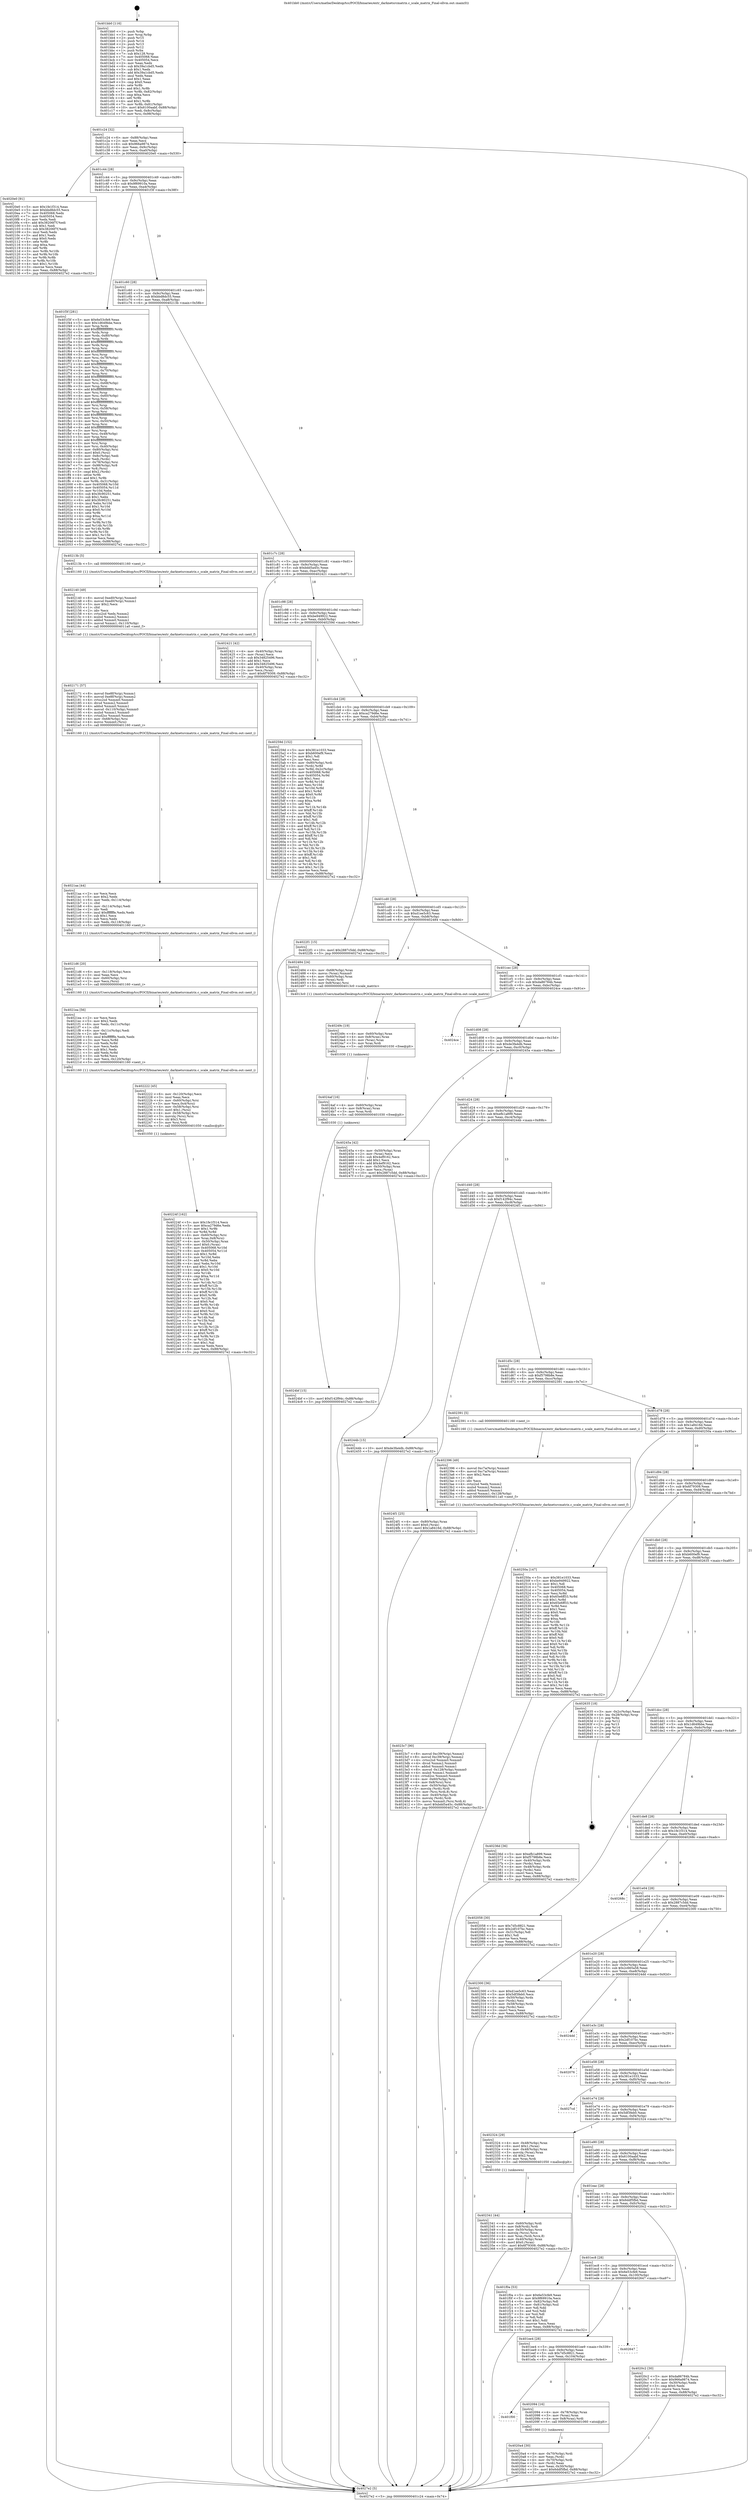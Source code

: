 digraph "0x401bb0" {
  label = "0x401bb0 (/mnt/c/Users/mathe/Desktop/tcc/POCII/binaries/extr_darknetsrcmatrix.c_scale_matrix_Final-ollvm.out::main(0))"
  labelloc = "t"
  node[shape=record]

  Entry [label="",width=0.3,height=0.3,shape=circle,fillcolor=black,style=filled]
  "0x401c24" [label="{
     0x401c24 [32]\l
     | [instrs]\l
     &nbsp;&nbsp;0x401c24 \<+6\>: mov -0x88(%rbp),%eax\l
     &nbsp;&nbsp;0x401c2a \<+2\>: mov %eax,%ecx\l
     &nbsp;&nbsp;0x401c2c \<+6\>: sub $0x966a9874,%ecx\l
     &nbsp;&nbsp;0x401c32 \<+6\>: mov %eax,-0x9c(%rbp)\l
     &nbsp;&nbsp;0x401c38 \<+6\>: mov %ecx,-0xa0(%rbp)\l
     &nbsp;&nbsp;0x401c3e \<+6\>: je 00000000004020e0 \<main+0x530\>\l
  }"]
  "0x4020e0" [label="{
     0x4020e0 [91]\l
     | [instrs]\l
     &nbsp;&nbsp;0x4020e0 \<+5\>: mov $0x1fe1f314,%eax\l
     &nbsp;&nbsp;0x4020e5 \<+5\>: mov $0xbbd8dc55,%ecx\l
     &nbsp;&nbsp;0x4020ea \<+7\>: mov 0x405068,%edx\l
     &nbsp;&nbsp;0x4020f1 \<+7\>: mov 0x405054,%esi\l
     &nbsp;&nbsp;0x4020f8 \<+2\>: mov %edx,%edi\l
     &nbsp;&nbsp;0x4020fa \<+6\>: add $0x38206f7f,%edi\l
     &nbsp;&nbsp;0x402100 \<+3\>: sub $0x1,%edi\l
     &nbsp;&nbsp;0x402103 \<+6\>: sub $0x38206f7f,%edi\l
     &nbsp;&nbsp;0x402109 \<+3\>: imul %edi,%edx\l
     &nbsp;&nbsp;0x40210c \<+3\>: and $0x1,%edx\l
     &nbsp;&nbsp;0x40210f \<+3\>: cmp $0x0,%edx\l
     &nbsp;&nbsp;0x402112 \<+4\>: sete %r8b\l
     &nbsp;&nbsp;0x402116 \<+3\>: cmp $0xa,%esi\l
     &nbsp;&nbsp;0x402119 \<+4\>: setl %r9b\l
     &nbsp;&nbsp;0x40211d \<+3\>: mov %r8b,%r10b\l
     &nbsp;&nbsp;0x402120 \<+3\>: and %r9b,%r10b\l
     &nbsp;&nbsp;0x402123 \<+3\>: xor %r9b,%r8b\l
     &nbsp;&nbsp;0x402126 \<+3\>: or %r8b,%r10b\l
     &nbsp;&nbsp;0x402129 \<+4\>: test $0x1,%r10b\l
     &nbsp;&nbsp;0x40212d \<+3\>: cmovne %ecx,%eax\l
     &nbsp;&nbsp;0x402130 \<+6\>: mov %eax,-0x88(%rbp)\l
     &nbsp;&nbsp;0x402136 \<+5\>: jmp 00000000004027e2 \<main+0xc32\>\l
  }"]
  "0x401c44" [label="{
     0x401c44 [28]\l
     | [instrs]\l
     &nbsp;&nbsp;0x401c44 \<+5\>: jmp 0000000000401c49 \<main+0x99\>\l
     &nbsp;&nbsp;0x401c49 \<+6\>: mov -0x9c(%rbp),%eax\l
     &nbsp;&nbsp;0x401c4f \<+5\>: sub $0x9f69910a,%eax\l
     &nbsp;&nbsp;0x401c54 \<+6\>: mov %eax,-0xa4(%rbp)\l
     &nbsp;&nbsp;0x401c5a \<+6\>: je 0000000000401f3f \<main+0x38f\>\l
  }"]
  Exit [label="",width=0.3,height=0.3,shape=circle,fillcolor=black,style=filled,peripheries=2]
  "0x401f3f" [label="{
     0x401f3f [281]\l
     | [instrs]\l
     &nbsp;&nbsp;0x401f3f \<+5\>: mov $0x6e53cfe9,%eax\l
     &nbsp;&nbsp;0x401f44 \<+5\>: mov $0x1d649bbe,%ecx\l
     &nbsp;&nbsp;0x401f49 \<+3\>: mov %rsp,%rdx\l
     &nbsp;&nbsp;0x401f4c \<+4\>: add $0xfffffffffffffff0,%rdx\l
     &nbsp;&nbsp;0x401f50 \<+3\>: mov %rdx,%rsp\l
     &nbsp;&nbsp;0x401f53 \<+4\>: mov %rdx,-0x80(%rbp)\l
     &nbsp;&nbsp;0x401f57 \<+3\>: mov %rsp,%rdx\l
     &nbsp;&nbsp;0x401f5a \<+4\>: add $0xfffffffffffffff0,%rdx\l
     &nbsp;&nbsp;0x401f5e \<+3\>: mov %rdx,%rsp\l
     &nbsp;&nbsp;0x401f61 \<+3\>: mov %rsp,%rsi\l
     &nbsp;&nbsp;0x401f64 \<+4\>: add $0xfffffffffffffff0,%rsi\l
     &nbsp;&nbsp;0x401f68 \<+3\>: mov %rsi,%rsp\l
     &nbsp;&nbsp;0x401f6b \<+4\>: mov %rsi,-0x78(%rbp)\l
     &nbsp;&nbsp;0x401f6f \<+3\>: mov %rsp,%rsi\l
     &nbsp;&nbsp;0x401f72 \<+4\>: add $0xfffffffffffffff0,%rsi\l
     &nbsp;&nbsp;0x401f76 \<+3\>: mov %rsi,%rsp\l
     &nbsp;&nbsp;0x401f79 \<+4\>: mov %rsi,-0x70(%rbp)\l
     &nbsp;&nbsp;0x401f7d \<+3\>: mov %rsp,%rsi\l
     &nbsp;&nbsp;0x401f80 \<+4\>: add $0xfffffffffffffff0,%rsi\l
     &nbsp;&nbsp;0x401f84 \<+3\>: mov %rsi,%rsp\l
     &nbsp;&nbsp;0x401f87 \<+4\>: mov %rsi,-0x68(%rbp)\l
     &nbsp;&nbsp;0x401f8b \<+3\>: mov %rsp,%rsi\l
     &nbsp;&nbsp;0x401f8e \<+4\>: add $0xfffffffffffffff0,%rsi\l
     &nbsp;&nbsp;0x401f92 \<+3\>: mov %rsi,%rsp\l
     &nbsp;&nbsp;0x401f95 \<+4\>: mov %rsi,-0x60(%rbp)\l
     &nbsp;&nbsp;0x401f99 \<+3\>: mov %rsp,%rsi\l
     &nbsp;&nbsp;0x401f9c \<+4\>: add $0xfffffffffffffff0,%rsi\l
     &nbsp;&nbsp;0x401fa0 \<+3\>: mov %rsi,%rsp\l
     &nbsp;&nbsp;0x401fa3 \<+4\>: mov %rsi,-0x58(%rbp)\l
     &nbsp;&nbsp;0x401fa7 \<+3\>: mov %rsp,%rsi\l
     &nbsp;&nbsp;0x401faa \<+4\>: add $0xfffffffffffffff0,%rsi\l
     &nbsp;&nbsp;0x401fae \<+3\>: mov %rsi,%rsp\l
     &nbsp;&nbsp;0x401fb1 \<+4\>: mov %rsi,-0x50(%rbp)\l
     &nbsp;&nbsp;0x401fb5 \<+3\>: mov %rsp,%rsi\l
     &nbsp;&nbsp;0x401fb8 \<+4\>: add $0xfffffffffffffff0,%rsi\l
     &nbsp;&nbsp;0x401fbc \<+3\>: mov %rsi,%rsp\l
     &nbsp;&nbsp;0x401fbf \<+4\>: mov %rsi,-0x48(%rbp)\l
     &nbsp;&nbsp;0x401fc3 \<+3\>: mov %rsp,%rsi\l
     &nbsp;&nbsp;0x401fc6 \<+4\>: add $0xfffffffffffffff0,%rsi\l
     &nbsp;&nbsp;0x401fca \<+3\>: mov %rsi,%rsp\l
     &nbsp;&nbsp;0x401fcd \<+4\>: mov %rsi,-0x40(%rbp)\l
     &nbsp;&nbsp;0x401fd1 \<+4\>: mov -0x80(%rbp),%rsi\l
     &nbsp;&nbsp;0x401fd5 \<+6\>: movl $0x0,(%rsi)\l
     &nbsp;&nbsp;0x401fdb \<+6\>: mov -0x8c(%rbp),%edi\l
     &nbsp;&nbsp;0x401fe1 \<+2\>: mov %edi,(%rdx)\l
     &nbsp;&nbsp;0x401fe3 \<+4\>: mov -0x78(%rbp),%rsi\l
     &nbsp;&nbsp;0x401fe7 \<+7\>: mov -0x98(%rbp),%r8\l
     &nbsp;&nbsp;0x401fee \<+3\>: mov %r8,(%rsi)\l
     &nbsp;&nbsp;0x401ff1 \<+3\>: cmpl $0x2,(%rdx)\l
     &nbsp;&nbsp;0x401ff4 \<+4\>: setne %r9b\l
     &nbsp;&nbsp;0x401ff8 \<+4\>: and $0x1,%r9b\l
     &nbsp;&nbsp;0x401ffc \<+4\>: mov %r9b,-0x31(%rbp)\l
     &nbsp;&nbsp;0x402000 \<+8\>: mov 0x405068,%r10d\l
     &nbsp;&nbsp;0x402008 \<+8\>: mov 0x405054,%r11d\l
     &nbsp;&nbsp;0x402010 \<+3\>: mov %r10d,%ebx\l
     &nbsp;&nbsp;0x402013 \<+6\>: sub $0x3fc90251,%ebx\l
     &nbsp;&nbsp;0x402019 \<+3\>: sub $0x1,%ebx\l
     &nbsp;&nbsp;0x40201c \<+6\>: add $0x3fc90251,%ebx\l
     &nbsp;&nbsp;0x402022 \<+4\>: imul %ebx,%r10d\l
     &nbsp;&nbsp;0x402026 \<+4\>: and $0x1,%r10d\l
     &nbsp;&nbsp;0x40202a \<+4\>: cmp $0x0,%r10d\l
     &nbsp;&nbsp;0x40202e \<+4\>: sete %r9b\l
     &nbsp;&nbsp;0x402032 \<+4\>: cmp $0xa,%r11d\l
     &nbsp;&nbsp;0x402036 \<+4\>: setl %r14b\l
     &nbsp;&nbsp;0x40203a \<+3\>: mov %r9b,%r15b\l
     &nbsp;&nbsp;0x40203d \<+3\>: and %r14b,%r15b\l
     &nbsp;&nbsp;0x402040 \<+3\>: xor %r14b,%r9b\l
     &nbsp;&nbsp;0x402043 \<+3\>: or %r9b,%r15b\l
     &nbsp;&nbsp;0x402046 \<+4\>: test $0x1,%r15b\l
     &nbsp;&nbsp;0x40204a \<+3\>: cmovne %ecx,%eax\l
     &nbsp;&nbsp;0x40204d \<+6\>: mov %eax,-0x88(%rbp)\l
     &nbsp;&nbsp;0x402053 \<+5\>: jmp 00000000004027e2 \<main+0xc32\>\l
  }"]
  "0x401c60" [label="{
     0x401c60 [28]\l
     | [instrs]\l
     &nbsp;&nbsp;0x401c60 \<+5\>: jmp 0000000000401c65 \<main+0xb5\>\l
     &nbsp;&nbsp;0x401c65 \<+6\>: mov -0x9c(%rbp),%eax\l
     &nbsp;&nbsp;0x401c6b \<+5\>: sub $0xbbd8dc55,%eax\l
     &nbsp;&nbsp;0x401c70 \<+6\>: mov %eax,-0xa8(%rbp)\l
     &nbsp;&nbsp;0x401c76 \<+6\>: je 000000000040213b \<main+0x58b\>\l
  }"]
  "0x4024bf" [label="{
     0x4024bf [15]\l
     | [instrs]\l
     &nbsp;&nbsp;0x4024bf \<+10\>: movl $0xf142f94c,-0x88(%rbp)\l
     &nbsp;&nbsp;0x4024c9 \<+5\>: jmp 00000000004027e2 \<main+0xc32\>\l
  }"]
  "0x40213b" [label="{
     0x40213b [5]\l
     | [instrs]\l
     &nbsp;&nbsp;0x40213b \<+5\>: call 0000000000401160 \<next_i\>\l
     | [calls]\l
     &nbsp;&nbsp;0x401160 \{1\} (/mnt/c/Users/mathe/Desktop/tcc/POCII/binaries/extr_darknetsrcmatrix.c_scale_matrix_Final-ollvm.out::next_i)\l
  }"]
  "0x401c7c" [label="{
     0x401c7c [28]\l
     | [instrs]\l
     &nbsp;&nbsp;0x401c7c \<+5\>: jmp 0000000000401c81 \<main+0xd1\>\l
     &nbsp;&nbsp;0x401c81 \<+6\>: mov -0x9c(%rbp),%eax\l
     &nbsp;&nbsp;0x401c87 \<+5\>: sub $0xbdd5a45c,%eax\l
     &nbsp;&nbsp;0x401c8c \<+6\>: mov %eax,-0xac(%rbp)\l
     &nbsp;&nbsp;0x401c92 \<+6\>: je 0000000000402421 \<main+0x871\>\l
  }"]
  "0x4024af" [label="{
     0x4024af [16]\l
     | [instrs]\l
     &nbsp;&nbsp;0x4024af \<+4\>: mov -0x60(%rbp),%rax\l
     &nbsp;&nbsp;0x4024b3 \<+4\>: mov 0x8(%rax),%rax\l
     &nbsp;&nbsp;0x4024b7 \<+3\>: mov %rax,%rdi\l
     &nbsp;&nbsp;0x4024ba \<+5\>: call 0000000000401030 \<free@plt\>\l
     | [calls]\l
     &nbsp;&nbsp;0x401030 \{1\} (unknown)\l
  }"]
  "0x402421" [label="{
     0x402421 [42]\l
     | [instrs]\l
     &nbsp;&nbsp;0x402421 \<+4\>: mov -0x40(%rbp),%rax\l
     &nbsp;&nbsp;0x402425 \<+2\>: mov (%rax),%ecx\l
     &nbsp;&nbsp;0x402427 \<+6\>: sub $0x34825496,%ecx\l
     &nbsp;&nbsp;0x40242d \<+3\>: add $0x1,%ecx\l
     &nbsp;&nbsp;0x402430 \<+6\>: add $0x34825496,%ecx\l
     &nbsp;&nbsp;0x402436 \<+4\>: mov -0x40(%rbp),%rax\l
     &nbsp;&nbsp;0x40243a \<+2\>: mov %ecx,(%rax)\l
     &nbsp;&nbsp;0x40243c \<+10\>: movl $0x6f79309,-0x88(%rbp)\l
     &nbsp;&nbsp;0x402446 \<+5\>: jmp 00000000004027e2 \<main+0xc32\>\l
  }"]
  "0x401c98" [label="{
     0x401c98 [28]\l
     | [instrs]\l
     &nbsp;&nbsp;0x401c98 \<+5\>: jmp 0000000000401c9d \<main+0xed\>\l
     &nbsp;&nbsp;0x401c9d \<+6\>: mov -0x9c(%rbp),%eax\l
     &nbsp;&nbsp;0x401ca3 \<+5\>: sub $0xbe949922,%eax\l
     &nbsp;&nbsp;0x401ca8 \<+6\>: mov %eax,-0xb0(%rbp)\l
     &nbsp;&nbsp;0x401cae \<+6\>: je 000000000040259d \<main+0x9ed\>\l
  }"]
  "0x40249c" [label="{
     0x40249c [19]\l
     | [instrs]\l
     &nbsp;&nbsp;0x40249c \<+4\>: mov -0x60(%rbp),%rax\l
     &nbsp;&nbsp;0x4024a0 \<+4\>: mov 0x8(%rax),%rax\l
     &nbsp;&nbsp;0x4024a4 \<+3\>: mov (%rax),%rax\l
     &nbsp;&nbsp;0x4024a7 \<+3\>: mov %rax,%rdi\l
     &nbsp;&nbsp;0x4024aa \<+5\>: call 0000000000401030 \<free@plt\>\l
     | [calls]\l
     &nbsp;&nbsp;0x401030 \{1\} (unknown)\l
  }"]
  "0x40259d" [label="{
     0x40259d [152]\l
     | [instrs]\l
     &nbsp;&nbsp;0x40259d \<+5\>: mov $0x381e1033,%eax\l
     &nbsp;&nbsp;0x4025a2 \<+5\>: mov $0xb600ef9,%ecx\l
     &nbsp;&nbsp;0x4025a7 \<+2\>: mov $0x1,%dl\l
     &nbsp;&nbsp;0x4025a9 \<+2\>: xor %esi,%esi\l
     &nbsp;&nbsp;0x4025ab \<+4\>: mov -0x80(%rbp),%rdi\l
     &nbsp;&nbsp;0x4025af \<+3\>: mov (%rdi),%r8d\l
     &nbsp;&nbsp;0x4025b2 \<+4\>: mov %r8d,-0x2c(%rbp)\l
     &nbsp;&nbsp;0x4025b6 \<+8\>: mov 0x405068,%r8d\l
     &nbsp;&nbsp;0x4025be \<+8\>: mov 0x405054,%r9d\l
     &nbsp;&nbsp;0x4025c6 \<+3\>: sub $0x1,%esi\l
     &nbsp;&nbsp;0x4025c9 \<+3\>: mov %r8d,%r10d\l
     &nbsp;&nbsp;0x4025cc \<+3\>: add %esi,%r10d\l
     &nbsp;&nbsp;0x4025cf \<+4\>: imul %r10d,%r8d\l
     &nbsp;&nbsp;0x4025d3 \<+4\>: and $0x1,%r8d\l
     &nbsp;&nbsp;0x4025d7 \<+4\>: cmp $0x0,%r8d\l
     &nbsp;&nbsp;0x4025db \<+4\>: sete %r11b\l
     &nbsp;&nbsp;0x4025df \<+4\>: cmp $0xa,%r9d\l
     &nbsp;&nbsp;0x4025e3 \<+3\>: setl %bl\l
     &nbsp;&nbsp;0x4025e6 \<+3\>: mov %r11b,%r14b\l
     &nbsp;&nbsp;0x4025e9 \<+4\>: xor $0xff,%r14b\l
     &nbsp;&nbsp;0x4025ed \<+3\>: mov %bl,%r15b\l
     &nbsp;&nbsp;0x4025f0 \<+4\>: xor $0xff,%r15b\l
     &nbsp;&nbsp;0x4025f4 \<+3\>: xor $0x1,%dl\l
     &nbsp;&nbsp;0x4025f7 \<+3\>: mov %r14b,%r12b\l
     &nbsp;&nbsp;0x4025fa \<+4\>: and $0xff,%r12b\l
     &nbsp;&nbsp;0x4025fe \<+3\>: and %dl,%r11b\l
     &nbsp;&nbsp;0x402601 \<+3\>: mov %r15b,%r13b\l
     &nbsp;&nbsp;0x402604 \<+4\>: and $0xff,%r13b\l
     &nbsp;&nbsp;0x402608 \<+2\>: and %dl,%bl\l
     &nbsp;&nbsp;0x40260a \<+3\>: or %r11b,%r12b\l
     &nbsp;&nbsp;0x40260d \<+3\>: or %bl,%r13b\l
     &nbsp;&nbsp;0x402610 \<+3\>: xor %r13b,%r12b\l
     &nbsp;&nbsp;0x402613 \<+3\>: or %r15b,%r14b\l
     &nbsp;&nbsp;0x402616 \<+4\>: xor $0xff,%r14b\l
     &nbsp;&nbsp;0x40261a \<+3\>: or $0x1,%dl\l
     &nbsp;&nbsp;0x40261d \<+3\>: and %dl,%r14b\l
     &nbsp;&nbsp;0x402620 \<+3\>: or %r14b,%r12b\l
     &nbsp;&nbsp;0x402623 \<+4\>: test $0x1,%r12b\l
     &nbsp;&nbsp;0x402627 \<+3\>: cmovne %ecx,%eax\l
     &nbsp;&nbsp;0x40262a \<+6\>: mov %eax,-0x88(%rbp)\l
     &nbsp;&nbsp;0x402630 \<+5\>: jmp 00000000004027e2 \<main+0xc32\>\l
  }"]
  "0x401cb4" [label="{
     0x401cb4 [28]\l
     | [instrs]\l
     &nbsp;&nbsp;0x401cb4 \<+5\>: jmp 0000000000401cb9 \<main+0x109\>\l
     &nbsp;&nbsp;0x401cb9 \<+6\>: mov -0x9c(%rbp),%eax\l
     &nbsp;&nbsp;0x401cbf \<+5\>: sub $0xca279d6e,%eax\l
     &nbsp;&nbsp;0x401cc4 \<+6\>: mov %eax,-0xb4(%rbp)\l
     &nbsp;&nbsp;0x401cca \<+6\>: je 00000000004022f1 \<main+0x741\>\l
  }"]
  "0x4023c7" [label="{
     0x4023c7 [90]\l
     | [instrs]\l
     &nbsp;&nbsp;0x4023c7 \<+8\>: movsd 0xc39(%rip),%xmm1\l
     &nbsp;&nbsp;0x4023cf \<+8\>: movsd 0xc39(%rip),%xmm2\l
     &nbsp;&nbsp;0x4023d7 \<+4\>: cvtss2sd %xmm0,%xmm0\l
     &nbsp;&nbsp;0x4023db \<+4\>: divsd %xmm2,%xmm0\l
     &nbsp;&nbsp;0x4023df \<+4\>: addsd %xmm0,%xmm1\l
     &nbsp;&nbsp;0x4023e3 \<+8\>: movsd -0x128(%rbp),%xmm0\l
     &nbsp;&nbsp;0x4023eb \<+4\>: mulsd %xmm1,%xmm0\l
     &nbsp;&nbsp;0x4023ef \<+4\>: cvtsd2ss %xmm0,%xmm0\l
     &nbsp;&nbsp;0x4023f3 \<+4\>: mov -0x60(%rbp),%rsi\l
     &nbsp;&nbsp;0x4023f7 \<+4\>: mov 0x8(%rsi),%rsi\l
     &nbsp;&nbsp;0x4023fb \<+4\>: mov -0x50(%rbp),%rdi\l
     &nbsp;&nbsp;0x4023ff \<+3\>: movslq (%rdi),%rdi\l
     &nbsp;&nbsp;0x402402 \<+4\>: mov (%rsi,%rdi,8),%rsi\l
     &nbsp;&nbsp;0x402406 \<+4\>: mov -0x40(%rbp),%rdi\l
     &nbsp;&nbsp;0x40240a \<+3\>: movslq (%rdi),%rdi\l
     &nbsp;&nbsp;0x40240d \<+5\>: movss %xmm0,(%rsi,%rdi,4)\l
     &nbsp;&nbsp;0x402412 \<+10\>: movl $0xbdd5a45c,-0x88(%rbp)\l
     &nbsp;&nbsp;0x40241c \<+5\>: jmp 00000000004027e2 \<main+0xc32\>\l
  }"]
  "0x4022f1" [label="{
     0x4022f1 [15]\l
     | [instrs]\l
     &nbsp;&nbsp;0x4022f1 \<+10\>: movl $0x2887c5dd,-0x88(%rbp)\l
     &nbsp;&nbsp;0x4022fb \<+5\>: jmp 00000000004027e2 \<main+0xc32\>\l
  }"]
  "0x401cd0" [label="{
     0x401cd0 [28]\l
     | [instrs]\l
     &nbsp;&nbsp;0x401cd0 \<+5\>: jmp 0000000000401cd5 \<main+0x125\>\l
     &nbsp;&nbsp;0x401cd5 \<+6\>: mov -0x9c(%rbp),%eax\l
     &nbsp;&nbsp;0x401cdb \<+5\>: sub $0xd1ee5c63,%eax\l
     &nbsp;&nbsp;0x401ce0 \<+6\>: mov %eax,-0xb8(%rbp)\l
     &nbsp;&nbsp;0x401ce6 \<+6\>: je 0000000000402484 \<main+0x8d4\>\l
  }"]
  "0x402396" [label="{
     0x402396 [49]\l
     | [instrs]\l
     &nbsp;&nbsp;0x402396 \<+8\>: movsd 0xc7a(%rip),%xmm0\l
     &nbsp;&nbsp;0x40239e \<+8\>: movsd 0xc7a(%rip),%xmm1\l
     &nbsp;&nbsp;0x4023a6 \<+5\>: mov $0x2,%ecx\l
     &nbsp;&nbsp;0x4023ab \<+1\>: cltd\l
     &nbsp;&nbsp;0x4023ac \<+2\>: idiv %ecx\l
     &nbsp;&nbsp;0x4023ae \<+4\>: cvtsi2sd %edx,%xmm2\l
     &nbsp;&nbsp;0x4023b2 \<+4\>: mulsd %xmm2,%xmm1\l
     &nbsp;&nbsp;0x4023b6 \<+4\>: addsd %xmm0,%xmm1\l
     &nbsp;&nbsp;0x4023ba \<+8\>: movsd %xmm1,-0x128(%rbp)\l
     &nbsp;&nbsp;0x4023c2 \<+5\>: call 00000000004011a0 \<next_f\>\l
     | [calls]\l
     &nbsp;&nbsp;0x4011a0 \{1\} (/mnt/c/Users/mathe/Desktop/tcc/POCII/binaries/extr_darknetsrcmatrix.c_scale_matrix_Final-ollvm.out::next_f)\l
  }"]
  "0x402484" [label="{
     0x402484 [24]\l
     | [instrs]\l
     &nbsp;&nbsp;0x402484 \<+4\>: mov -0x68(%rbp),%rax\l
     &nbsp;&nbsp;0x402488 \<+4\>: movss (%rax),%xmm0\l
     &nbsp;&nbsp;0x40248c \<+4\>: mov -0x60(%rbp),%rax\l
     &nbsp;&nbsp;0x402490 \<+3\>: mov (%rax),%rdi\l
     &nbsp;&nbsp;0x402493 \<+4\>: mov 0x8(%rax),%rsi\l
     &nbsp;&nbsp;0x402497 \<+5\>: call 00000000004013c0 \<scale_matrix\>\l
     | [calls]\l
     &nbsp;&nbsp;0x4013c0 \{1\} (/mnt/c/Users/mathe/Desktop/tcc/POCII/binaries/extr_darknetsrcmatrix.c_scale_matrix_Final-ollvm.out::scale_matrix)\l
  }"]
  "0x401cec" [label="{
     0x401cec [28]\l
     | [instrs]\l
     &nbsp;&nbsp;0x401cec \<+5\>: jmp 0000000000401cf1 \<main+0x141\>\l
     &nbsp;&nbsp;0x401cf1 \<+6\>: mov -0x9c(%rbp),%eax\l
     &nbsp;&nbsp;0x401cf7 \<+5\>: sub $0xda86784b,%eax\l
     &nbsp;&nbsp;0x401cfc \<+6\>: mov %eax,-0xbc(%rbp)\l
     &nbsp;&nbsp;0x401d02 \<+6\>: je 00000000004024ce \<main+0x91e\>\l
  }"]
  "0x402341" [label="{
     0x402341 [44]\l
     | [instrs]\l
     &nbsp;&nbsp;0x402341 \<+4\>: mov -0x60(%rbp),%rdi\l
     &nbsp;&nbsp;0x402345 \<+4\>: mov 0x8(%rdi),%rdi\l
     &nbsp;&nbsp;0x402349 \<+4\>: mov -0x50(%rbp),%rcx\l
     &nbsp;&nbsp;0x40234d \<+3\>: movslq (%rcx),%rcx\l
     &nbsp;&nbsp;0x402350 \<+4\>: mov %rax,(%rdi,%rcx,8)\l
     &nbsp;&nbsp;0x402354 \<+4\>: mov -0x40(%rbp),%rax\l
     &nbsp;&nbsp;0x402358 \<+6\>: movl $0x0,(%rax)\l
     &nbsp;&nbsp;0x40235e \<+10\>: movl $0x6f79309,-0x88(%rbp)\l
     &nbsp;&nbsp;0x402368 \<+5\>: jmp 00000000004027e2 \<main+0xc32\>\l
  }"]
  "0x4024ce" [label="{
     0x4024ce\l
  }", style=dashed]
  "0x401d08" [label="{
     0x401d08 [28]\l
     | [instrs]\l
     &nbsp;&nbsp;0x401d08 \<+5\>: jmp 0000000000401d0d \<main+0x15d\>\l
     &nbsp;&nbsp;0x401d0d \<+6\>: mov -0x9c(%rbp),%eax\l
     &nbsp;&nbsp;0x401d13 \<+5\>: sub $0xde3fa4db,%eax\l
     &nbsp;&nbsp;0x401d18 \<+6\>: mov %eax,-0xc0(%rbp)\l
     &nbsp;&nbsp;0x401d1e \<+6\>: je 000000000040245a \<main+0x8aa\>\l
  }"]
  "0x40224f" [label="{
     0x40224f [162]\l
     | [instrs]\l
     &nbsp;&nbsp;0x40224f \<+5\>: mov $0x1fe1f314,%ecx\l
     &nbsp;&nbsp;0x402254 \<+5\>: mov $0xca279d6e,%edx\l
     &nbsp;&nbsp;0x402259 \<+3\>: mov $0x1,%r9b\l
     &nbsp;&nbsp;0x40225c \<+3\>: xor %r8d,%r8d\l
     &nbsp;&nbsp;0x40225f \<+4\>: mov -0x60(%rbp),%rsi\l
     &nbsp;&nbsp;0x402263 \<+4\>: mov %rax,0x8(%rsi)\l
     &nbsp;&nbsp;0x402267 \<+4\>: mov -0x50(%rbp),%rax\l
     &nbsp;&nbsp;0x40226b \<+6\>: movl $0x0,(%rax)\l
     &nbsp;&nbsp;0x402271 \<+8\>: mov 0x405068,%r10d\l
     &nbsp;&nbsp;0x402279 \<+8\>: mov 0x405054,%r11d\l
     &nbsp;&nbsp;0x402281 \<+4\>: sub $0x1,%r8d\l
     &nbsp;&nbsp;0x402285 \<+3\>: mov %r10d,%ebx\l
     &nbsp;&nbsp;0x402288 \<+3\>: add %r8d,%ebx\l
     &nbsp;&nbsp;0x40228b \<+4\>: imul %ebx,%r10d\l
     &nbsp;&nbsp;0x40228f \<+4\>: and $0x1,%r10d\l
     &nbsp;&nbsp;0x402293 \<+4\>: cmp $0x0,%r10d\l
     &nbsp;&nbsp;0x402297 \<+4\>: sete %r14b\l
     &nbsp;&nbsp;0x40229b \<+4\>: cmp $0xa,%r11d\l
     &nbsp;&nbsp;0x40229f \<+4\>: setl %r15b\l
     &nbsp;&nbsp;0x4022a3 \<+3\>: mov %r14b,%r12b\l
     &nbsp;&nbsp;0x4022a6 \<+4\>: xor $0xff,%r12b\l
     &nbsp;&nbsp;0x4022aa \<+3\>: mov %r15b,%r13b\l
     &nbsp;&nbsp;0x4022ad \<+4\>: xor $0xff,%r13b\l
     &nbsp;&nbsp;0x4022b1 \<+4\>: xor $0x0,%r9b\l
     &nbsp;&nbsp;0x4022b5 \<+3\>: mov %r12b,%al\l
     &nbsp;&nbsp;0x4022b8 \<+2\>: and $0x0,%al\l
     &nbsp;&nbsp;0x4022ba \<+3\>: and %r9b,%r14b\l
     &nbsp;&nbsp;0x4022bd \<+3\>: mov %r13b,%sil\l
     &nbsp;&nbsp;0x4022c0 \<+4\>: and $0x0,%sil\l
     &nbsp;&nbsp;0x4022c4 \<+3\>: and %r9b,%r15b\l
     &nbsp;&nbsp;0x4022c7 \<+3\>: or %r14b,%al\l
     &nbsp;&nbsp;0x4022ca \<+3\>: or %r15b,%sil\l
     &nbsp;&nbsp;0x4022cd \<+3\>: xor %sil,%al\l
     &nbsp;&nbsp;0x4022d0 \<+3\>: or %r13b,%r12b\l
     &nbsp;&nbsp;0x4022d3 \<+4\>: xor $0xff,%r12b\l
     &nbsp;&nbsp;0x4022d7 \<+4\>: or $0x0,%r9b\l
     &nbsp;&nbsp;0x4022db \<+3\>: and %r9b,%r12b\l
     &nbsp;&nbsp;0x4022de \<+3\>: or %r12b,%al\l
     &nbsp;&nbsp;0x4022e1 \<+2\>: test $0x1,%al\l
     &nbsp;&nbsp;0x4022e3 \<+3\>: cmovne %edx,%ecx\l
     &nbsp;&nbsp;0x4022e6 \<+6\>: mov %ecx,-0x88(%rbp)\l
     &nbsp;&nbsp;0x4022ec \<+5\>: jmp 00000000004027e2 \<main+0xc32\>\l
  }"]
  "0x40245a" [label="{
     0x40245a [42]\l
     | [instrs]\l
     &nbsp;&nbsp;0x40245a \<+4\>: mov -0x50(%rbp),%rax\l
     &nbsp;&nbsp;0x40245e \<+2\>: mov (%rax),%ecx\l
     &nbsp;&nbsp;0x402460 \<+6\>: sub $0x4ef9162,%ecx\l
     &nbsp;&nbsp;0x402466 \<+3\>: add $0x1,%ecx\l
     &nbsp;&nbsp;0x402469 \<+6\>: add $0x4ef9162,%ecx\l
     &nbsp;&nbsp;0x40246f \<+4\>: mov -0x50(%rbp),%rax\l
     &nbsp;&nbsp;0x402473 \<+2\>: mov %ecx,(%rax)\l
     &nbsp;&nbsp;0x402475 \<+10\>: movl $0x2887c5dd,-0x88(%rbp)\l
     &nbsp;&nbsp;0x40247f \<+5\>: jmp 00000000004027e2 \<main+0xc32\>\l
  }"]
  "0x401d24" [label="{
     0x401d24 [28]\l
     | [instrs]\l
     &nbsp;&nbsp;0x401d24 \<+5\>: jmp 0000000000401d29 \<main+0x179\>\l
     &nbsp;&nbsp;0x401d29 \<+6\>: mov -0x9c(%rbp),%eax\l
     &nbsp;&nbsp;0x401d2f \<+5\>: sub $0xefb1a899,%eax\l
     &nbsp;&nbsp;0x401d34 \<+6\>: mov %eax,-0xc4(%rbp)\l
     &nbsp;&nbsp;0x401d3a \<+6\>: je 000000000040244b \<main+0x89b\>\l
  }"]
  "0x402222" [label="{
     0x402222 [45]\l
     | [instrs]\l
     &nbsp;&nbsp;0x402222 \<+6\>: mov -0x120(%rbp),%ecx\l
     &nbsp;&nbsp;0x402228 \<+3\>: imul %eax,%ecx\l
     &nbsp;&nbsp;0x40222b \<+4\>: mov -0x60(%rbp),%rsi\l
     &nbsp;&nbsp;0x40222f \<+3\>: mov %ecx,0x4(%rsi)\l
     &nbsp;&nbsp;0x402232 \<+4\>: mov -0x58(%rbp),%rsi\l
     &nbsp;&nbsp;0x402236 \<+6\>: movl $0x1,(%rsi)\l
     &nbsp;&nbsp;0x40223c \<+4\>: mov -0x58(%rbp),%rsi\l
     &nbsp;&nbsp;0x402240 \<+3\>: movslq (%rsi),%rsi\l
     &nbsp;&nbsp;0x402243 \<+4\>: shl $0x3,%rsi\l
     &nbsp;&nbsp;0x402247 \<+3\>: mov %rsi,%rdi\l
     &nbsp;&nbsp;0x40224a \<+5\>: call 0000000000401050 \<malloc@plt\>\l
     | [calls]\l
     &nbsp;&nbsp;0x401050 \{1\} (unknown)\l
  }"]
  "0x40244b" [label="{
     0x40244b [15]\l
     | [instrs]\l
     &nbsp;&nbsp;0x40244b \<+10\>: movl $0xde3fa4db,-0x88(%rbp)\l
     &nbsp;&nbsp;0x402455 \<+5\>: jmp 00000000004027e2 \<main+0xc32\>\l
  }"]
  "0x401d40" [label="{
     0x401d40 [28]\l
     | [instrs]\l
     &nbsp;&nbsp;0x401d40 \<+5\>: jmp 0000000000401d45 \<main+0x195\>\l
     &nbsp;&nbsp;0x401d45 \<+6\>: mov -0x9c(%rbp),%eax\l
     &nbsp;&nbsp;0x401d4b \<+5\>: sub $0xf142f94c,%eax\l
     &nbsp;&nbsp;0x401d50 \<+6\>: mov %eax,-0xc8(%rbp)\l
     &nbsp;&nbsp;0x401d56 \<+6\>: je 00000000004024f1 \<main+0x941\>\l
  }"]
  "0x4021ea" [label="{
     0x4021ea [56]\l
     | [instrs]\l
     &nbsp;&nbsp;0x4021ea \<+2\>: xor %ecx,%ecx\l
     &nbsp;&nbsp;0x4021ec \<+5\>: mov $0x2,%edx\l
     &nbsp;&nbsp;0x4021f1 \<+6\>: mov %edx,-0x11c(%rbp)\l
     &nbsp;&nbsp;0x4021f7 \<+1\>: cltd\l
     &nbsp;&nbsp;0x4021f8 \<+6\>: mov -0x11c(%rbp),%edi\l
     &nbsp;&nbsp;0x4021fe \<+2\>: idiv %edi\l
     &nbsp;&nbsp;0x402200 \<+6\>: imul $0xfffffffe,%edx,%edx\l
     &nbsp;&nbsp;0x402206 \<+3\>: mov %ecx,%r8d\l
     &nbsp;&nbsp;0x402209 \<+3\>: sub %edx,%r8d\l
     &nbsp;&nbsp;0x40220c \<+2\>: mov %ecx,%edx\l
     &nbsp;&nbsp;0x40220e \<+3\>: sub $0x1,%edx\l
     &nbsp;&nbsp;0x402211 \<+3\>: add %edx,%r8d\l
     &nbsp;&nbsp;0x402214 \<+3\>: sub %r8d,%ecx\l
     &nbsp;&nbsp;0x402217 \<+6\>: mov %ecx,-0x120(%rbp)\l
     &nbsp;&nbsp;0x40221d \<+5\>: call 0000000000401160 \<next_i\>\l
     | [calls]\l
     &nbsp;&nbsp;0x401160 \{1\} (/mnt/c/Users/mathe/Desktop/tcc/POCII/binaries/extr_darknetsrcmatrix.c_scale_matrix_Final-ollvm.out::next_i)\l
  }"]
  "0x4024f1" [label="{
     0x4024f1 [25]\l
     | [instrs]\l
     &nbsp;&nbsp;0x4024f1 \<+4\>: mov -0x80(%rbp),%rax\l
     &nbsp;&nbsp;0x4024f5 \<+6\>: movl $0x0,(%rax)\l
     &nbsp;&nbsp;0x4024fb \<+10\>: movl $0x1a8416d,-0x88(%rbp)\l
     &nbsp;&nbsp;0x402505 \<+5\>: jmp 00000000004027e2 \<main+0xc32\>\l
  }"]
  "0x401d5c" [label="{
     0x401d5c [28]\l
     | [instrs]\l
     &nbsp;&nbsp;0x401d5c \<+5\>: jmp 0000000000401d61 \<main+0x1b1\>\l
     &nbsp;&nbsp;0x401d61 \<+6\>: mov -0x9c(%rbp),%eax\l
     &nbsp;&nbsp;0x401d67 \<+5\>: sub $0xf5798b8e,%eax\l
     &nbsp;&nbsp;0x401d6c \<+6\>: mov %eax,-0xcc(%rbp)\l
     &nbsp;&nbsp;0x401d72 \<+6\>: je 0000000000402391 \<main+0x7e1\>\l
  }"]
  "0x4021d6" [label="{
     0x4021d6 [20]\l
     | [instrs]\l
     &nbsp;&nbsp;0x4021d6 \<+6\>: mov -0x118(%rbp),%ecx\l
     &nbsp;&nbsp;0x4021dc \<+3\>: imul %eax,%ecx\l
     &nbsp;&nbsp;0x4021df \<+4\>: mov -0x60(%rbp),%rsi\l
     &nbsp;&nbsp;0x4021e3 \<+2\>: mov %ecx,(%rsi)\l
     &nbsp;&nbsp;0x4021e5 \<+5\>: call 0000000000401160 \<next_i\>\l
     | [calls]\l
     &nbsp;&nbsp;0x401160 \{1\} (/mnt/c/Users/mathe/Desktop/tcc/POCII/binaries/extr_darknetsrcmatrix.c_scale_matrix_Final-ollvm.out::next_i)\l
  }"]
  "0x402391" [label="{
     0x402391 [5]\l
     | [instrs]\l
     &nbsp;&nbsp;0x402391 \<+5\>: call 0000000000401160 \<next_i\>\l
     | [calls]\l
     &nbsp;&nbsp;0x401160 \{1\} (/mnt/c/Users/mathe/Desktop/tcc/POCII/binaries/extr_darknetsrcmatrix.c_scale_matrix_Final-ollvm.out::next_i)\l
  }"]
  "0x401d78" [label="{
     0x401d78 [28]\l
     | [instrs]\l
     &nbsp;&nbsp;0x401d78 \<+5\>: jmp 0000000000401d7d \<main+0x1cd\>\l
     &nbsp;&nbsp;0x401d7d \<+6\>: mov -0x9c(%rbp),%eax\l
     &nbsp;&nbsp;0x401d83 \<+5\>: sub $0x1a8416d,%eax\l
     &nbsp;&nbsp;0x401d88 \<+6\>: mov %eax,-0xd0(%rbp)\l
     &nbsp;&nbsp;0x401d8e \<+6\>: je 000000000040250a \<main+0x95a\>\l
  }"]
  "0x4021aa" [label="{
     0x4021aa [44]\l
     | [instrs]\l
     &nbsp;&nbsp;0x4021aa \<+2\>: xor %ecx,%ecx\l
     &nbsp;&nbsp;0x4021ac \<+5\>: mov $0x2,%edx\l
     &nbsp;&nbsp;0x4021b1 \<+6\>: mov %edx,-0x114(%rbp)\l
     &nbsp;&nbsp;0x4021b7 \<+1\>: cltd\l
     &nbsp;&nbsp;0x4021b8 \<+6\>: mov -0x114(%rbp),%edi\l
     &nbsp;&nbsp;0x4021be \<+2\>: idiv %edi\l
     &nbsp;&nbsp;0x4021c0 \<+6\>: imul $0xfffffffe,%edx,%edx\l
     &nbsp;&nbsp;0x4021c6 \<+3\>: sub $0x1,%ecx\l
     &nbsp;&nbsp;0x4021c9 \<+2\>: sub %ecx,%edx\l
     &nbsp;&nbsp;0x4021cb \<+6\>: mov %edx,-0x118(%rbp)\l
     &nbsp;&nbsp;0x4021d1 \<+5\>: call 0000000000401160 \<next_i\>\l
     | [calls]\l
     &nbsp;&nbsp;0x401160 \{1\} (/mnt/c/Users/mathe/Desktop/tcc/POCII/binaries/extr_darknetsrcmatrix.c_scale_matrix_Final-ollvm.out::next_i)\l
  }"]
  "0x40250a" [label="{
     0x40250a [147]\l
     | [instrs]\l
     &nbsp;&nbsp;0x40250a \<+5\>: mov $0x381e1033,%eax\l
     &nbsp;&nbsp;0x40250f \<+5\>: mov $0xbe949922,%ecx\l
     &nbsp;&nbsp;0x402514 \<+2\>: mov $0x1,%dl\l
     &nbsp;&nbsp;0x402516 \<+7\>: mov 0x405068,%esi\l
     &nbsp;&nbsp;0x40251d \<+7\>: mov 0x405054,%edi\l
     &nbsp;&nbsp;0x402524 \<+3\>: mov %esi,%r8d\l
     &nbsp;&nbsp;0x402527 \<+7\>: sub $0x65e6ff33,%r8d\l
     &nbsp;&nbsp;0x40252e \<+4\>: sub $0x1,%r8d\l
     &nbsp;&nbsp;0x402532 \<+7\>: add $0x65e6ff33,%r8d\l
     &nbsp;&nbsp;0x402539 \<+4\>: imul %r8d,%esi\l
     &nbsp;&nbsp;0x40253d \<+3\>: and $0x1,%esi\l
     &nbsp;&nbsp;0x402540 \<+3\>: cmp $0x0,%esi\l
     &nbsp;&nbsp;0x402543 \<+4\>: sete %r9b\l
     &nbsp;&nbsp;0x402547 \<+3\>: cmp $0xa,%edi\l
     &nbsp;&nbsp;0x40254a \<+4\>: setl %r10b\l
     &nbsp;&nbsp;0x40254e \<+3\>: mov %r9b,%r11b\l
     &nbsp;&nbsp;0x402551 \<+4\>: xor $0xff,%r11b\l
     &nbsp;&nbsp;0x402555 \<+3\>: mov %r10b,%bl\l
     &nbsp;&nbsp;0x402558 \<+3\>: xor $0xff,%bl\l
     &nbsp;&nbsp;0x40255b \<+3\>: xor $0x0,%dl\l
     &nbsp;&nbsp;0x40255e \<+3\>: mov %r11b,%r14b\l
     &nbsp;&nbsp;0x402561 \<+4\>: and $0x0,%r14b\l
     &nbsp;&nbsp;0x402565 \<+3\>: and %dl,%r9b\l
     &nbsp;&nbsp;0x402568 \<+3\>: mov %bl,%r15b\l
     &nbsp;&nbsp;0x40256b \<+4\>: and $0x0,%r15b\l
     &nbsp;&nbsp;0x40256f \<+3\>: and %dl,%r10b\l
     &nbsp;&nbsp;0x402572 \<+3\>: or %r9b,%r14b\l
     &nbsp;&nbsp;0x402575 \<+3\>: or %r10b,%r15b\l
     &nbsp;&nbsp;0x402578 \<+3\>: xor %r15b,%r14b\l
     &nbsp;&nbsp;0x40257b \<+3\>: or %bl,%r11b\l
     &nbsp;&nbsp;0x40257e \<+4\>: xor $0xff,%r11b\l
     &nbsp;&nbsp;0x402582 \<+3\>: or $0x0,%dl\l
     &nbsp;&nbsp;0x402585 \<+3\>: and %dl,%r11b\l
     &nbsp;&nbsp;0x402588 \<+3\>: or %r11b,%r14b\l
     &nbsp;&nbsp;0x40258b \<+4\>: test $0x1,%r14b\l
     &nbsp;&nbsp;0x40258f \<+3\>: cmovne %ecx,%eax\l
     &nbsp;&nbsp;0x402592 \<+6\>: mov %eax,-0x88(%rbp)\l
     &nbsp;&nbsp;0x402598 \<+5\>: jmp 00000000004027e2 \<main+0xc32\>\l
  }"]
  "0x401d94" [label="{
     0x401d94 [28]\l
     | [instrs]\l
     &nbsp;&nbsp;0x401d94 \<+5\>: jmp 0000000000401d99 \<main+0x1e9\>\l
     &nbsp;&nbsp;0x401d99 \<+6\>: mov -0x9c(%rbp),%eax\l
     &nbsp;&nbsp;0x401d9f \<+5\>: sub $0x6f79309,%eax\l
     &nbsp;&nbsp;0x401da4 \<+6\>: mov %eax,-0xd4(%rbp)\l
     &nbsp;&nbsp;0x401daa \<+6\>: je 000000000040236d \<main+0x7bd\>\l
  }"]
  "0x402171" [label="{
     0x402171 [57]\l
     | [instrs]\l
     &nbsp;&nbsp;0x402171 \<+8\>: movsd 0xe8f(%rip),%xmm1\l
     &nbsp;&nbsp;0x402179 \<+8\>: movsd 0xe8f(%rip),%xmm2\l
     &nbsp;&nbsp;0x402181 \<+4\>: cvtss2sd %xmm0,%xmm0\l
     &nbsp;&nbsp;0x402185 \<+4\>: divsd %xmm2,%xmm0\l
     &nbsp;&nbsp;0x402189 \<+4\>: addsd %xmm0,%xmm1\l
     &nbsp;&nbsp;0x40218d \<+8\>: movsd -0x110(%rbp),%xmm0\l
     &nbsp;&nbsp;0x402195 \<+4\>: mulsd %xmm1,%xmm0\l
     &nbsp;&nbsp;0x402199 \<+4\>: cvtsd2ss %xmm0,%xmm0\l
     &nbsp;&nbsp;0x40219d \<+4\>: mov -0x68(%rbp),%rsi\l
     &nbsp;&nbsp;0x4021a1 \<+4\>: movss %xmm0,(%rsi)\l
     &nbsp;&nbsp;0x4021a5 \<+5\>: call 0000000000401160 \<next_i\>\l
     | [calls]\l
     &nbsp;&nbsp;0x401160 \{1\} (/mnt/c/Users/mathe/Desktop/tcc/POCII/binaries/extr_darknetsrcmatrix.c_scale_matrix_Final-ollvm.out::next_i)\l
  }"]
  "0x40236d" [label="{
     0x40236d [36]\l
     | [instrs]\l
     &nbsp;&nbsp;0x40236d \<+5\>: mov $0xefb1a899,%eax\l
     &nbsp;&nbsp;0x402372 \<+5\>: mov $0xf5798b8e,%ecx\l
     &nbsp;&nbsp;0x402377 \<+4\>: mov -0x40(%rbp),%rdx\l
     &nbsp;&nbsp;0x40237b \<+2\>: mov (%rdx),%esi\l
     &nbsp;&nbsp;0x40237d \<+4\>: mov -0x48(%rbp),%rdx\l
     &nbsp;&nbsp;0x402381 \<+2\>: cmp (%rdx),%esi\l
     &nbsp;&nbsp;0x402383 \<+3\>: cmovl %ecx,%eax\l
     &nbsp;&nbsp;0x402386 \<+6\>: mov %eax,-0x88(%rbp)\l
     &nbsp;&nbsp;0x40238c \<+5\>: jmp 00000000004027e2 \<main+0xc32\>\l
  }"]
  "0x401db0" [label="{
     0x401db0 [28]\l
     | [instrs]\l
     &nbsp;&nbsp;0x401db0 \<+5\>: jmp 0000000000401db5 \<main+0x205\>\l
     &nbsp;&nbsp;0x401db5 \<+6\>: mov -0x9c(%rbp),%eax\l
     &nbsp;&nbsp;0x401dbb \<+5\>: sub $0xb600ef9,%eax\l
     &nbsp;&nbsp;0x401dc0 \<+6\>: mov %eax,-0xd8(%rbp)\l
     &nbsp;&nbsp;0x401dc6 \<+6\>: je 0000000000402635 \<main+0xa85\>\l
  }"]
  "0x402140" [label="{
     0x402140 [49]\l
     | [instrs]\l
     &nbsp;&nbsp;0x402140 \<+8\>: movsd 0xed0(%rip),%xmm0\l
     &nbsp;&nbsp;0x402148 \<+8\>: movsd 0xed0(%rip),%xmm1\l
     &nbsp;&nbsp;0x402150 \<+5\>: mov $0x2,%ecx\l
     &nbsp;&nbsp;0x402155 \<+1\>: cltd\l
     &nbsp;&nbsp;0x402156 \<+2\>: idiv %ecx\l
     &nbsp;&nbsp;0x402158 \<+4\>: cvtsi2sd %edx,%xmm2\l
     &nbsp;&nbsp;0x40215c \<+4\>: mulsd %xmm2,%xmm1\l
     &nbsp;&nbsp;0x402160 \<+4\>: addsd %xmm0,%xmm1\l
     &nbsp;&nbsp;0x402164 \<+8\>: movsd %xmm1,-0x110(%rbp)\l
     &nbsp;&nbsp;0x40216c \<+5\>: call 00000000004011a0 \<next_f\>\l
     | [calls]\l
     &nbsp;&nbsp;0x4011a0 \{1\} (/mnt/c/Users/mathe/Desktop/tcc/POCII/binaries/extr_darknetsrcmatrix.c_scale_matrix_Final-ollvm.out::next_f)\l
  }"]
  "0x402635" [label="{
     0x402635 [18]\l
     | [instrs]\l
     &nbsp;&nbsp;0x402635 \<+3\>: mov -0x2c(%rbp),%eax\l
     &nbsp;&nbsp;0x402638 \<+4\>: lea -0x28(%rbp),%rsp\l
     &nbsp;&nbsp;0x40263c \<+1\>: pop %rbx\l
     &nbsp;&nbsp;0x40263d \<+2\>: pop %r12\l
     &nbsp;&nbsp;0x40263f \<+2\>: pop %r13\l
     &nbsp;&nbsp;0x402641 \<+2\>: pop %r14\l
     &nbsp;&nbsp;0x402643 \<+2\>: pop %r15\l
     &nbsp;&nbsp;0x402645 \<+1\>: pop %rbp\l
     &nbsp;&nbsp;0x402646 \<+1\>: ret\l
  }"]
  "0x401dcc" [label="{
     0x401dcc [28]\l
     | [instrs]\l
     &nbsp;&nbsp;0x401dcc \<+5\>: jmp 0000000000401dd1 \<main+0x221\>\l
     &nbsp;&nbsp;0x401dd1 \<+6\>: mov -0x9c(%rbp),%eax\l
     &nbsp;&nbsp;0x401dd7 \<+5\>: sub $0x1d649bbe,%eax\l
     &nbsp;&nbsp;0x401ddc \<+6\>: mov %eax,-0xdc(%rbp)\l
     &nbsp;&nbsp;0x401de2 \<+6\>: je 0000000000402058 \<main+0x4a8\>\l
  }"]
  "0x4020a4" [label="{
     0x4020a4 [30]\l
     | [instrs]\l
     &nbsp;&nbsp;0x4020a4 \<+4\>: mov -0x70(%rbp),%rdi\l
     &nbsp;&nbsp;0x4020a8 \<+2\>: mov %eax,(%rdi)\l
     &nbsp;&nbsp;0x4020aa \<+4\>: mov -0x70(%rbp),%rdi\l
     &nbsp;&nbsp;0x4020ae \<+2\>: mov (%rdi),%eax\l
     &nbsp;&nbsp;0x4020b0 \<+3\>: mov %eax,-0x30(%rbp)\l
     &nbsp;&nbsp;0x4020b3 \<+10\>: movl $0x6ddf5fbd,-0x88(%rbp)\l
     &nbsp;&nbsp;0x4020bd \<+5\>: jmp 00000000004027e2 \<main+0xc32\>\l
  }"]
  "0x402058" [label="{
     0x402058 [30]\l
     | [instrs]\l
     &nbsp;&nbsp;0x402058 \<+5\>: mov $0x7d5c8821,%eax\l
     &nbsp;&nbsp;0x40205d \<+5\>: mov $0x2df107bc,%ecx\l
     &nbsp;&nbsp;0x402062 \<+3\>: mov -0x31(%rbp),%dl\l
     &nbsp;&nbsp;0x402065 \<+3\>: test $0x1,%dl\l
     &nbsp;&nbsp;0x402068 \<+3\>: cmovne %ecx,%eax\l
     &nbsp;&nbsp;0x40206b \<+6\>: mov %eax,-0x88(%rbp)\l
     &nbsp;&nbsp;0x402071 \<+5\>: jmp 00000000004027e2 \<main+0xc32\>\l
  }"]
  "0x401de8" [label="{
     0x401de8 [28]\l
     | [instrs]\l
     &nbsp;&nbsp;0x401de8 \<+5\>: jmp 0000000000401ded \<main+0x23d\>\l
     &nbsp;&nbsp;0x401ded \<+6\>: mov -0x9c(%rbp),%eax\l
     &nbsp;&nbsp;0x401df3 \<+5\>: sub $0x1fe1f314,%eax\l
     &nbsp;&nbsp;0x401df8 \<+6\>: mov %eax,-0xe0(%rbp)\l
     &nbsp;&nbsp;0x401dfe \<+6\>: je 000000000040268c \<main+0xadc\>\l
  }"]
  "0x401f00" [label="{
     0x401f00\l
  }", style=dashed]
  "0x40268c" [label="{
     0x40268c\l
  }", style=dashed]
  "0x401e04" [label="{
     0x401e04 [28]\l
     | [instrs]\l
     &nbsp;&nbsp;0x401e04 \<+5\>: jmp 0000000000401e09 \<main+0x259\>\l
     &nbsp;&nbsp;0x401e09 \<+6\>: mov -0x9c(%rbp),%eax\l
     &nbsp;&nbsp;0x401e0f \<+5\>: sub $0x2887c5dd,%eax\l
     &nbsp;&nbsp;0x401e14 \<+6\>: mov %eax,-0xe4(%rbp)\l
     &nbsp;&nbsp;0x401e1a \<+6\>: je 0000000000402300 \<main+0x750\>\l
  }"]
  "0x402094" [label="{
     0x402094 [16]\l
     | [instrs]\l
     &nbsp;&nbsp;0x402094 \<+4\>: mov -0x78(%rbp),%rax\l
     &nbsp;&nbsp;0x402098 \<+3\>: mov (%rax),%rax\l
     &nbsp;&nbsp;0x40209b \<+4\>: mov 0x8(%rax),%rdi\l
     &nbsp;&nbsp;0x40209f \<+5\>: call 0000000000401060 \<atoi@plt\>\l
     | [calls]\l
     &nbsp;&nbsp;0x401060 \{1\} (unknown)\l
  }"]
  "0x402300" [label="{
     0x402300 [36]\l
     | [instrs]\l
     &nbsp;&nbsp;0x402300 \<+5\>: mov $0xd1ee5c63,%eax\l
     &nbsp;&nbsp;0x402305 \<+5\>: mov $0x5df3feb0,%ecx\l
     &nbsp;&nbsp;0x40230a \<+4\>: mov -0x50(%rbp),%rdx\l
     &nbsp;&nbsp;0x40230e \<+2\>: mov (%rdx),%esi\l
     &nbsp;&nbsp;0x402310 \<+4\>: mov -0x58(%rbp),%rdx\l
     &nbsp;&nbsp;0x402314 \<+2\>: cmp (%rdx),%esi\l
     &nbsp;&nbsp;0x402316 \<+3\>: cmovl %ecx,%eax\l
     &nbsp;&nbsp;0x402319 \<+6\>: mov %eax,-0x88(%rbp)\l
     &nbsp;&nbsp;0x40231f \<+5\>: jmp 00000000004027e2 \<main+0xc32\>\l
  }"]
  "0x401e20" [label="{
     0x401e20 [28]\l
     | [instrs]\l
     &nbsp;&nbsp;0x401e20 \<+5\>: jmp 0000000000401e25 \<main+0x275\>\l
     &nbsp;&nbsp;0x401e25 \<+6\>: mov -0x9c(%rbp),%eax\l
     &nbsp;&nbsp;0x401e2b \<+5\>: sub $0x2c665a58,%eax\l
     &nbsp;&nbsp;0x401e30 \<+6\>: mov %eax,-0xe8(%rbp)\l
     &nbsp;&nbsp;0x401e36 \<+6\>: je 00000000004024dd \<main+0x92d\>\l
  }"]
  "0x401ee4" [label="{
     0x401ee4 [28]\l
     | [instrs]\l
     &nbsp;&nbsp;0x401ee4 \<+5\>: jmp 0000000000401ee9 \<main+0x339\>\l
     &nbsp;&nbsp;0x401ee9 \<+6\>: mov -0x9c(%rbp),%eax\l
     &nbsp;&nbsp;0x401eef \<+5\>: sub $0x7d5c8821,%eax\l
     &nbsp;&nbsp;0x401ef4 \<+6\>: mov %eax,-0x104(%rbp)\l
     &nbsp;&nbsp;0x401efa \<+6\>: je 0000000000402094 \<main+0x4e4\>\l
  }"]
  "0x4024dd" [label="{
     0x4024dd\l
  }", style=dashed]
  "0x401e3c" [label="{
     0x401e3c [28]\l
     | [instrs]\l
     &nbsp;&nbsp;0x401e3c \<+5\>: jmp 0000000000401e41 \<main+0x291\>\l
     &nbsp;&nbsp;0x401e41 \<+6\>: mov -0x9c(%rbp),%eax\l
     &nbsp;&nbsp;0x401e47 \<+5\>: sub $0x2df107bc,%eax\l
     &nbsp;&nbsp;0x401e4c \<+6\>: mov %eax,-0xec(%rbp)\l
     &nbsp;&nbsp;0x401e52 \<+6\>: je 0000000000402076 \<main+0x4c6\>\l
  }"]
  "0x402647" [label="{
     0x402647\l
  }", style=dashed]
  "0x402076" [label="{
     0x402076\l
  }", style=dashed]
  "0x401e58" [label="{
     0x401e58 [28]\l
     | [instrs]\l
     &nbsp;&nbsp;0x401e58 \<+5\>: jmp 0000000000401e5d \<main+0x2ad\>\l
     &nbsp;&nbsp;0x401e5d \<+6\>: mov -0x9c(%rbp),%eax\l
     &nbsp;&nbsp;0x401e63 \<+5\>: sub $0x381e1033,%eax\l
     &nbsp;&nbsp;0x401e68 \<+6\>: mov %eax,-0xf0(%rbp)\l
     &nbsp;&nbsp;0x401e6e \<+6\>: je 00000000004027cd \<main+0xc1d\>\l
  }"]
  "0x401ec8" [label="{
     0x401ec8 [28]\l
     | [instrs]\l
     &nbsp;&nbsp;0x401ec8 \<+5\>: jmp 0000000000401ecd \<main+0x31d\>\l
     &nbsp;&nbsp;0x401ecd \<+6\>: mov -0x9c(%rbp),%eax\l
     &nbsp;&nbsp;0x401ed3 \<+5\>: sub $0x6e53cfe9,%eax\l
     &nbsp;&nbsp;0x401ed8 \<+6\>: mov %eax,-0x100(%rbp)\l
     &nbsp;&nbsp;0x401ede \<+6\>: je 0000000000402647 \<main+0xa97\>\l
  }"]
  "0x4027cd" [label="{
     0x4027cd\l
  }", style=dashed]
  "0x401e74" [label="{
     0x401e74 [28]\l
     | [instrs]\l
     &nbsp;&nbsp;0x401e74 \<+5\>: jmp 0000000000401e79 \<main+0x2c9\>\l
     &nbsp;&nbsp;0x401e79 \<+6\>: mov -0x9c(%rbp),%eax\l
     &nbsp;&nbsp;0x401e7f \<+5\>: sub $0x5df3feb0,%eax\l
     &nbsp;&nbsp;0x401e84 \<+6\>: mov %eax,-0xf4(%rbp)\l
     &nbsp;&nbsp;0x401e8a \<+6\>: je 0000000000402324 \<main+0x774\>\l
  }"]
  "0x4020c2" [label="{
     0x4020c2 [30]\l
     | [instrs]\l
     &nbsp;&nbsp;0x4020c2 \<+5\>: mov $0xda86784b,%eax\l
     &nbsp;&nbsp;0x4020c7 \<+5\>: mov $0x966a9874,%ecx\l
     &nbsp;&nbsp;0x4020cc \<+3\>: mov -0x30(%rbp),%edx\l
     &nbsp;&nbsp;0x4020cf \<+3\>: cmp $0x0,%edx\l
     &nbsp;&nbsp;0x4020d2 \<+3\>: cmove %ecx,%eax\l
     &nbsp;&nbsp;0x4020d5 \<+6\>: mov %eax,-0x88(%rbp)\l
     &nbsp;&nbsp;0x4020db \<+5\>: jmp 00000000004027e2 \<main+0xc32\>\l
  }"]
  "0x402324" [label="{
     0x402324 [29]\l
     | [instrs]\l
     &nbsp;&nbsp;0x402324 \<+4\>: mov -0x48(%rbp),%rax\l
     &nbsp;&nbsp;0x402328 \<+6\>: movl $0x1,(%rax)\l
     &nbsp;&nbsp;0x40232e \<+4\>: mov -0x48(%rbp),%rax\l
     &nbsp;&nbsp;0x402332 \<+3\>: movslq (%rax),%rax\l
     &nbsp;&nbsp;0x402335 \<+4\>: shl $0x2,%rax\l
     &nbsp;&nbsp;0x402339 \<+3\>: mov %rax,%rdi\l
     &nbsp;&nbsp;0x40233c \<+5\>: call 0000000000401050 \<malloc@plt\>\l
     | [calls]\l
     &nbsp;&nbsp;0x401050 \{1\} (unknown)\l
  }"]
  "0x401e90" [label="{
     0x401e90 [28]\l
     | [instrs]\l
     &nbsp;&nbsp;0x401e90 \<+5\>: jmp 0000000000401e95 \<main+0x2e5\>\l
     &nbsp;&nbsp;0x401e95 \<+6\>: mov -0x9c(%rbp),%eax\l
     &nbsp;&nbsp;0x401e9b \<+5\>: sub $0x6100aabf,%eax\l
     &nbsp;&nbsp;0x401ea0 \<+6\>: mov %eax,-0xf8(%rbp)\l
     &nbsp;&nbsp;0x401ea6 \<+6\>: je 0000000000401f0a \<main+0x35a\>\l
  }"]
  "0x401bb0" [label="{
     0x401bb0 [116]\l
     | [instrs]\l
     &nbsp;&nbsp;0x401bb0 \<+1\>: push %rbp\l
     &nbsp;&nbsp;0x401bb1 \<+3\>: mov %rsp,%rbp\l
     &nbsp;&nbsp;0x401bb4 \<+2\>: push %r15\l
     &nbsp;&nbsp;0x401bb6 \<+2\>: push %r14\l
     &nbsp;&nbsp;0x401bb8 \<+2\>: push %r13\l
     &nbsp;&nbsp;0x401bba \<+2\>: push %r12\l
     &nbsp;&nbsp;0x401bbc \<+1\>: push %rbx\l
     &nbsp;&nbsp;0x401bbd \<+7\>: sub $0x128,%rsp\l
     &nbsp;&nbsp;0x401bc4 \<+7\>: mov 0x405068,%eax\l
     &nbsp;&nbsp;0x401bcb \<+7\>: mov 0x405054,%ecx\l
     &nbsp;&nbsp;0x401bd2 \<+2\>: mov %eax,%edx\l
     &nbsp;&nbsp;0x401bd4 \<+6\>: sub $0x39a1cbd5,%edx\l
     &nbsp;&nbsp;0x401bda \<+3\>: sub $0x1,%edx\l
     &nbsp;&nbsp;0x401bdd \<+6\>: add $0x39a1cbd5,%edx\l
     &nbsp;&nbsp;0x401be3 \<+3\>: imul %edx,%eax\l
     &nbsp;&nbsp;0x401be6 \<+3\>: and $0x1,%eax\l
     &nbsp;&nbsp;0x401be9 \<+3\>: cmp $0x0,%eax\l
     &nbsp;&nbsp;0x401bec \<+4\>: sete %r8b\l
     &nbsp;&nbsp;0x401bf0 \<+4\>: and $0x1,%r8b\l
     &nbsp;&nbsp;0x401bf4 \<+7\>: mov %r8b,-0x82(%rbp)\l
     &nbsp;&nbsp;0x401bfb \<+3\>: cmp $0xa,%ecx\l
     &nbsp;&nbsp;0x401bfe \<+4\>: setl %r8b\l
     &nbsp;&nbsp;0x401c02 \<+4\>: and $0x1,%r8b\l
     &nbsp;&nbsp;0x401c06 \<+7\>: mov %r8b,-0x81(%rbp)\l
     &nbsp;&nbsp;0x401c0d \<+10\>: movl $0x6100aabf,-0x88(%rbp)\l
     &nbsp;&nbsp;0x401c17 \<+6\>: mov %edi,-0x8c(%rbp)\l
     &nbsp;&nbsp;0x401c1d \<+7\>: mov %rsi,-0x98(%rbp)\l
  }"]
  "0x401f0a" [label="{
     0x401f0a [53]\l
     | [instrs]\l
     &nbsp;&nbsp;0x401f0a \<+5\>: mov $0x6e53cfe9,%eax\l
     &nbsp;&nbsp;0x401f0f \<+5\>: mov $0x9f69910a,%ecx\l
     &nbsp;&nbsp;0x401f14 \<+6\>: mov -0x82(%rbp),%dl\l
     &nbsp;&nbsp;0x401f1a \<+7\>: mov -0x81(%rbp),%sil\l
     &nbsp;&nbsp;0x401f21 \<+3\>: mov %dl,%dil\l
     &nbsp;&nbsp;0x401f24 \<+3\>: and %sil,%dil\l
     &nbsp;&nbsp;0x401f27 \<+3\>: xor %sil,%dl\l
     &nbsp;&nbsp;0x401f2a \<+3\>: or %dl,%dil\l
     &nbsp;&nbsp;0x401f2d \<+4\>: test $0x1,%dil\l
     &nbsp;&nbsp;0x401f31 \<+3\>: cmovne %ecx,%eax\l
     &nbsp;&nbsp;0x401f34 \<+6\>: mov %eax,-0x88(%rbp)\l
     &nbsp;&nbsp;0x401f3a \<+5\>: jmp 00000000004027e2 \<main+0xc32\>\l
  }"]
  "0x401eac" [label="{
     0x401eac [28]\l
     | [instrs]\l
     &nbsp;&nbsp;0x401eac \<+5\>: jmp 0000000000401eb1 \<main+0x301\>\l
     &nbsp;&nbsp;0x401eb1 \<+6\>: mov -0x9c(%rbp),%eax\l
     &nbsp;&nbsp;0x401eb7 \<+5\>: sub $0x6ddf5fbd,%eax\l
     &nbsp;&nbsp;0x401ebc \<+6\>: mov %eax,-0xfc(%rbp)\l
     &nbsp;&nbsp;0x401ec2 \<+6\>: je 00000000004020c2 \<main+0x512\>\l
  }"]
  "0x4027e2" [label="{
     0x4027e2 [5]\l
     | [instrs]\l
     &nbsp;&nbsp;0x4027e2 \<+5\>: jmp 0000000000401c24 \<main+0x74\>\l
  }"]
  Entry -> "0x401bb0" [label=" 1"]
  "0x401c24" -> "0x4020e0" [label=" 1"]
  "0x401c24" -> "0x401c44" [label=" 21"]
  "0x402635" -> Exit [label=" 1"]
  "0x401c44" -> "0x401f3f" [label=" 1"]
  "0x401c44" -> "0x401c60" [label=" 20"]
  "0x40259d" -> "0x4027e2" [label=" 1"]
  "0x401c60" -> "0x40213b" [label=" 1"]
  "0x401c60" -> "0x401c7c" [label=" 19"]
  "0x40250a" -> "0x4027e2" [label=" 1"]
  "0x401c7c" -> "0x402421" [label=" 1"]
  "0x401c7c" -> "0x401c98" [label=" 18"]
  "0x4024f1" -> "0x4027e2" [label=" 1"]
  "0x401c98" -> "0x40259d" [label=" 1"]
  "0x401c98" -> "0x401cb4" [label=" 17"]
  "0x4024bf" -> "0x4027e2" [label=" 1"]
  "0x401cb4" -> "0x4022f1" [label=" 1"]
  "0x401cb4" -> "0x401cd0" [label=" 16"]
  "0x4024af" -> "0x4024bf" [label=" 1"]
  "0x401cd0" -> "0x402484" [label=" 1"]
  "0x401cd0" -> "0x401cec" [label=" 15"]
  "0x40249c" -> "0x4024af" [label=" 1"]
  "0x401cec" -> "0x4024ce" [label=" 0"]
  "0x401cec" -> "0x401d08" [label=" 15"]
  "0x402484" -> "0x40249c" [label=" 1"]
  "0x401d08" -> "0x40245a" [label=" 1"]
  "0x401d08" -> "0x401d24" [label=" 14"]
  "0x40245a" -> "0x4027e2" [label=" 1"]
  "0x401d24" -> "0x40244b" [label=" 1"]
  "0x401d24" -> "0x401d40" [label=" 13"]
  "0x40244b" -> "0x4027e2" [label=" 1"]
  "0x401d40" -> "0x4024f1" [label=" 1"]
  "0x401d40" -> "0x401d5c" [label=" 12"]
  "0x402421" -> "0x4027e2" [label=" 1"]
  "0x401d5c" -> "0x402391" [label=" 1"]
  "0x401d5c" -> "0x401d78" [label=" 11"]
  "0x4023c7" -> "0x4027e2" [label=" 1"]
  "0x401d78" -> "0x40250a" [label=" 1"]
  "0x401d78" -> "0x401d94" [label=" 10"]
  "0x402396" -> "0x4023c7" [label=" 1"]
  "0x401d94" -> "0x40236d" [label=" 2"]
  "0x401d94" -> "0x401db0" [label=" 8"]
  "0x402391" -> "0x402396" [label=" 1"]
  "0x401db0" -> "0x402635" [label=" 1"]
  "0x401db0" -> "0x401dcc" [label=" 7"]
  "0x40236d" -> "0x4027e2" [label=" 2"]
  "0x401dcc" -> "0x402058" [label=" 1"]
  "0x401dcc" -> "0x401de8" [label=" 6"]
  "0x402341" -> "0x4027e2" [label=" 1"]
  "0x401de8" -> "0x40268c" [label=" 0"]
  "0x401de8" -> "0x401e04" [label=" 6"]
  "0x402324" -> "0x402341" [label=" 1"]
  "0x401e04" -> "0x402300" [label=" 2"]
  "0x401e04" -> "0x401e20" [label=" 4"]
  "0x402300" -> "0x4027e2" [label=" 2"]
  "0x401e20" -> "0x4024dd" [label=" 0"]
  "0x401e20" -> "0x401e3c" [label=" 4"]
  "0x40224f" -> "0x4027e2" [label=" 1"]
  "0x401e3c" -> "0x402076" [label=" 0"]
  "0x401e3c" -> "0x401e58" [label=" 4"]
  "0x402222" -> "0x40224f" [label=" 1"]
  "0x401e58" -> "0x4027cd" [label=" 0"]
  "0x401e58" -> "0x401e74" [label=" 4"]
  "0x4021d6" -> "0x4021ea" [label=" 1"]
  "0x401e74" -> "0x402324" [label=" 1"]
  "0x401e74" -> "0x401e90" [label=" 3"]
  "0x4021aa" -> "0x4021d6" [label=" 1"]
  "0x401e90" -> "0x401f0a" [label=" 1"]
  "0x401e90" -> "0x401eac" [label=" 2"]
  "0x401f0a" -> "0x4027e2" [label=" 1"]
  "0x401bb0" -> "0x401c24" [label=" 1"]
  "0x4027e2" -> "0x401c24" [label=" 21"]
  "0x402140" -> "0x402171" [label=" 1"]
  "0x401f3f" -> "0x4027e2" [label=" 1"]
  "0x402058" -> "0x4027e2" [label=" 1"]
  "0x402171" -> "0x4021aa" [label=" 1"]
  "0x401eac" -> "0x4020c2" [label=" 1"]
  "0x401eac" -> "0x401ec8" [label=" 1"]
  "0x4021ea" -> "0x402222" [label=" 1"]
  "0x401ec8" -> "0x402647" [label=" 0"]
  "0x401ec8" -> "0x401ee4" [label=" 1"]
  "0x4022f1" -> "0x4027e2" [label=" 1"]
  "0x401ee4" -> "0x402094" [label=" 1"]
  "0x401ee4" -> "0x401f00" [label=" 0"]
  "0x402094" -> "0x4020a4" [label=" 1"]
  "0x4020a4" -> "0x4027e2" [label=" 1"]
  "0x4020c2" -> "0x4027e2" [label=" 1"]
  "0x4020e0" -> "0x4027e2" [label=" 1"]
  "0x40213b" -> "0x402140" [label=" 1"]
}

